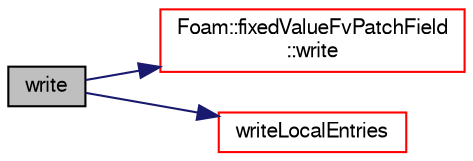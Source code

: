 digraph "write"
{
  bgcolor="transparent";
  edge [fontname="FreeSans",fontsize="10",labelfontname="FreeSans",labelfontsize="10"];
  node [fontname="FreeSans",fontsize="10",shape=record];
  rankdir="LR";
  Node1 [label="write",height=0.2,width=0.4,color="black", fillcolor="grey75", style="filled" fontcolor="black"];
  Node1 -> Node2 [color="midnightblue",fontsize="10",style="solid",fontname="FreeSans"];
  Node2 [label="Foam::fixedValueFvPatchField\l::write",height=0.2,width=0.4,color="red",URL="$a00815.html#a0941061ad5a26be83b4107d05750ace6",tooltip="Write. "];
  Node1 -> Node3 [color="midnightblue",fontsize="10",style="solid",fontname="FreeSans"];
  Node3 [label="writeLocalEntries",height=0.2,width=0.4,color="red",URL="$a00870.html#a80ea4d185acff1512e1eabb1f75abdbc",tooltip="Write local wall function variables. "];
}
